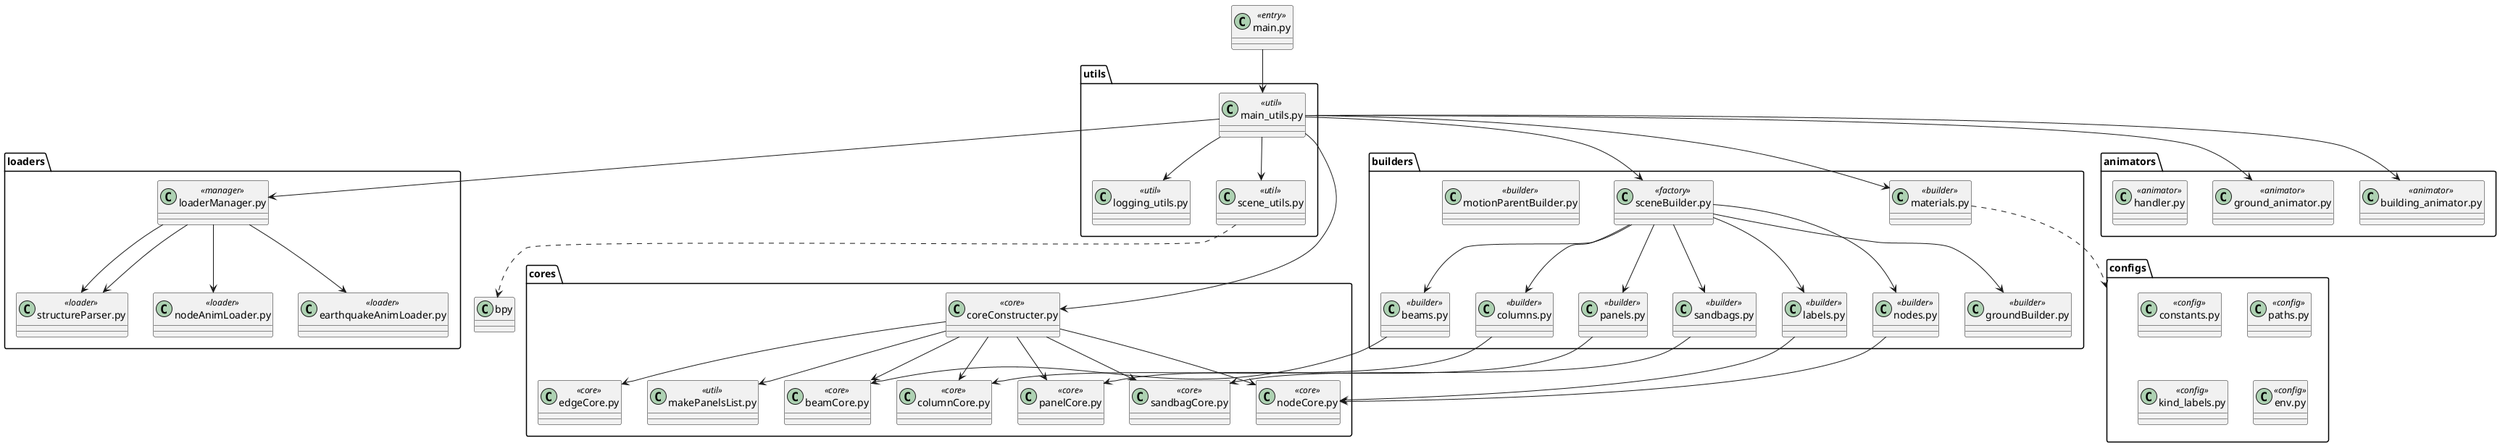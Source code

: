 @startuml
' TBAGS Blender建物アニメーション可視化システム ファイル・責務・依存関係図

' ========== LOADERS ==========
package loaders {
    class structureParser_py as "structureParser.py" <<loader>> {
        ' ノード定義ファイル（STR/CSV）→ NodeData辞書
    }
    class structureParser_py as "structureParser.py" <<loader>> {
        ' エッジ定義ファイル（STR等）→ EdgeDataリスト
    }
    class nodeAnimLoader_py as "nodeAnimLoader.py" <<loader>> {
        ' ノードごとのアニメーションCSV → 変位辞書
    }
    class earthquakeAnimLoader_py as "earthquakeAnimLoader.py" <<loader>> {
        ' 地震基準面アニメCSV → {frame: Vector}
    }
    class loaderManager_py as "loaderManager.py" <<manager>> {
        ' ノード/エッジ/アニメ 全データ一元管理
    }
}

' ========== CORES ==========
package cores {
    class coreConstructer_py as "coreConstructer.py" <<core>> {
        ' コア構造（Node, Edge, Panel）生成・管理
    }
    class nodeCore_py as "nodeCore.py" <<core>> {
        ' 一般ノード（ID, pos, kind, 階層…）
    }
    class sandbagCore_py as "sandbagCore.py" <<core>> {
        ' サンドバッグ専用ノード
    }
    class edgeCore_py as "edgeCore.py" <<core>> {
        ' エッジ基底（両端Node, kind, panel参照…）
    }
    class beamCore_py as "beamCore.py" <<core>> {
        ' 梁部材（Edge継承・is_beam属性）
    }
    class columnCore_py as "columnCore.py" <<core>> {
        ' 柱部材（Edge継承・is_column属性）
    }
    class panelCore_py as "panelCore.py" <<core>> {
        ' パネル（4ノード面/壁/屋根/属性/参照…）
    }
    class makePanelsList_py as "makePanelsList.py" <<util>> {
        ' kind_id等からPanelData自動生成
    }
}

' ========== BUILDERS ==========
package builders {
    class sceneBuilder_py as "sceneBuilder.py" <<factory>> {
        ' コアデータ→Blenderオブジェクト一括生成
    }
    class nodes_py as "nodes.py" <<builder>> {
        ' ノード球体生成
    }
    class sandbags_py as "sandbags.py" <<builder>> {
        ' サンドバッグ立方体生成
    }
    class panels_py as "panels.py" <<builder>> {
        ' 壁・屋根パネル生成
    }
    class beams_py as "beams.py" <<builder>> {
        ' 梁Cylinder生成
    }
    class columns_py as "columns.py" <<builder>> {
        ' 柱Cylinder生成
    }
    class labels_py as "labels.py" <<builder>> {
        ' ラベル生成
    }
    class materials_py as "materials.py" <<builder>> {
        ' マテリアル生成・割り当て
    }
    class groundBuilder_py as "groundBuilder.py" <<builder>> {
        ' グラウンドメッシュ生成
    }
    class motionParentBuilder_py as "motionParentBuilder.py" <<builder>> {
        ' アニメ用親オブジェクト生成・親子付け
    }
}

' ========== ANIMATORS ==========
package animators {
    class building_animator_py as "building_animator.py" <<animator>> {
        ' 建物本体アニメーション（ノード・梁・柱・パネル等を動かす）
    }
    class ground_animator_py as "ground_animator.py" <<animator>> {
        ' 地面・親オブジェクトを地震波で動かす
    }
    class handler_py as "handler.py" <<animator>> {
        ' フレームイベント・アニメ制御
    }
}

' ========== CONFIGS & UTILS ==========
package configs {
    class constants_py as "constants.py" <<config>> {
        ' 定数（ID,半径,閾値,物理パラメータ）
    }
    class paths_py as "paths.py" <<config>> {
        ' ファイル/ディレクトリパス管理
    }
    class kind_labels_py as "kind_labels.py" <<config>> {
        ' 種別ID,ラベル,分類IDセット
    }
    class env_py as "env.py" <<config>> {
        ' 実行環境・バージョン等
    }
}
package utils {
    class logging_utils_py as "logging_utils.py" <<util>> {
        ' ログ設定ユーティリティ
    }
    class scene_utils_py as "scene_utils.py" <<util>> {
        ' Blenderシーン初期化
    }
    class main_utils_py as "main_utils.py" <<util>> {
        ' シナリオ全体流れ
    }
}

' ========== メインエントリ ==========
class main_py as "main.py" <<entry>> {
    ' 実行起点
}

' ==============================
' 主要なimport/参照関係 (抜粋)
' ==============================
main_py --> main_utils_py
main_utils_py --> loaderManager_py
main_utils_py --> coreConstructer_py
main_utils_py --> sceneBuilder_py
main_utils_py --> materials_py
main_utils_py --> building_animator_py
main_utils_py --> ground_animator_py

loaderManager_py --> structureParser_py
loaderManager_py --> structureParser_py
loaderManager_py --> nodeAnimLoader_py
loaderManager_py --> earthquakeAnimLoader_py

coreConstructer_py --> nodeCore_py
coreConstructer_py --> sandbagCore_py
coreConstructer_py --> edgeCore_py
coreConstructer_py --> beamCore_py
coreConstructer_py --> columnCore_py
coreConstructer_py --> panelCore_py
coreConstructer_py --> makePanelsList_py

sceneBuilder_py --> nodes_py
sceneBuilder_py --> sandbags_py
sceneBuilder_py --> panels_py
sceneBuilder_py --> beams_py
sceneBuilder_py --> columns_py
sceneBuilder_py --> groundBuilder_py
sceneBuilder_py --> labels_py

panels_py --> panelCore_py
beams_py --> beamCore_py
columns_py --> columnCore_py
nodes_py --> nodeCore_py
sandbags_py --> sandbagCore_py
labels_py --> nodeCore_py

materials_py ..> configs
scene_utils_py ..> bpy

main_utils_py --> scene_utils_py
main_utils_py --> logging_utils_py

@enduml
